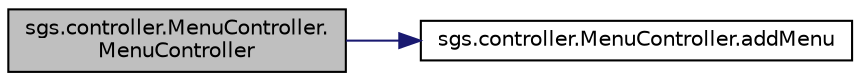digraph "sgs.controller.MenuController.MenuController"
{
  edge [fontname="Helvetica",fontsize="10",labelfontname="Helvetica",labelfontsize="10"];
  node [fontname="Helvetica",fontsize="10",shape=record];
  rankdir="LR";
  Node1 [label="sgs.controller.MenuController.\lMenuController",height=0.2,width=0.4,color="black", fillcolor="grey75", style="filled" fontcolor="black"];
  Node1 -> Node2 [color="midnightblue",fontsize="10",style="solid",fontname="Helvetica"];
  Node2 [label="sgs.controller.MenuController.addMenu",height=0.2,width=0.4,color="black", fillcolor="white", style="filled",URL="$classsgs_1_1controller_1_1_menu_controller.html#a627d48e2a41fc26079762c21de10b11f"];
}
